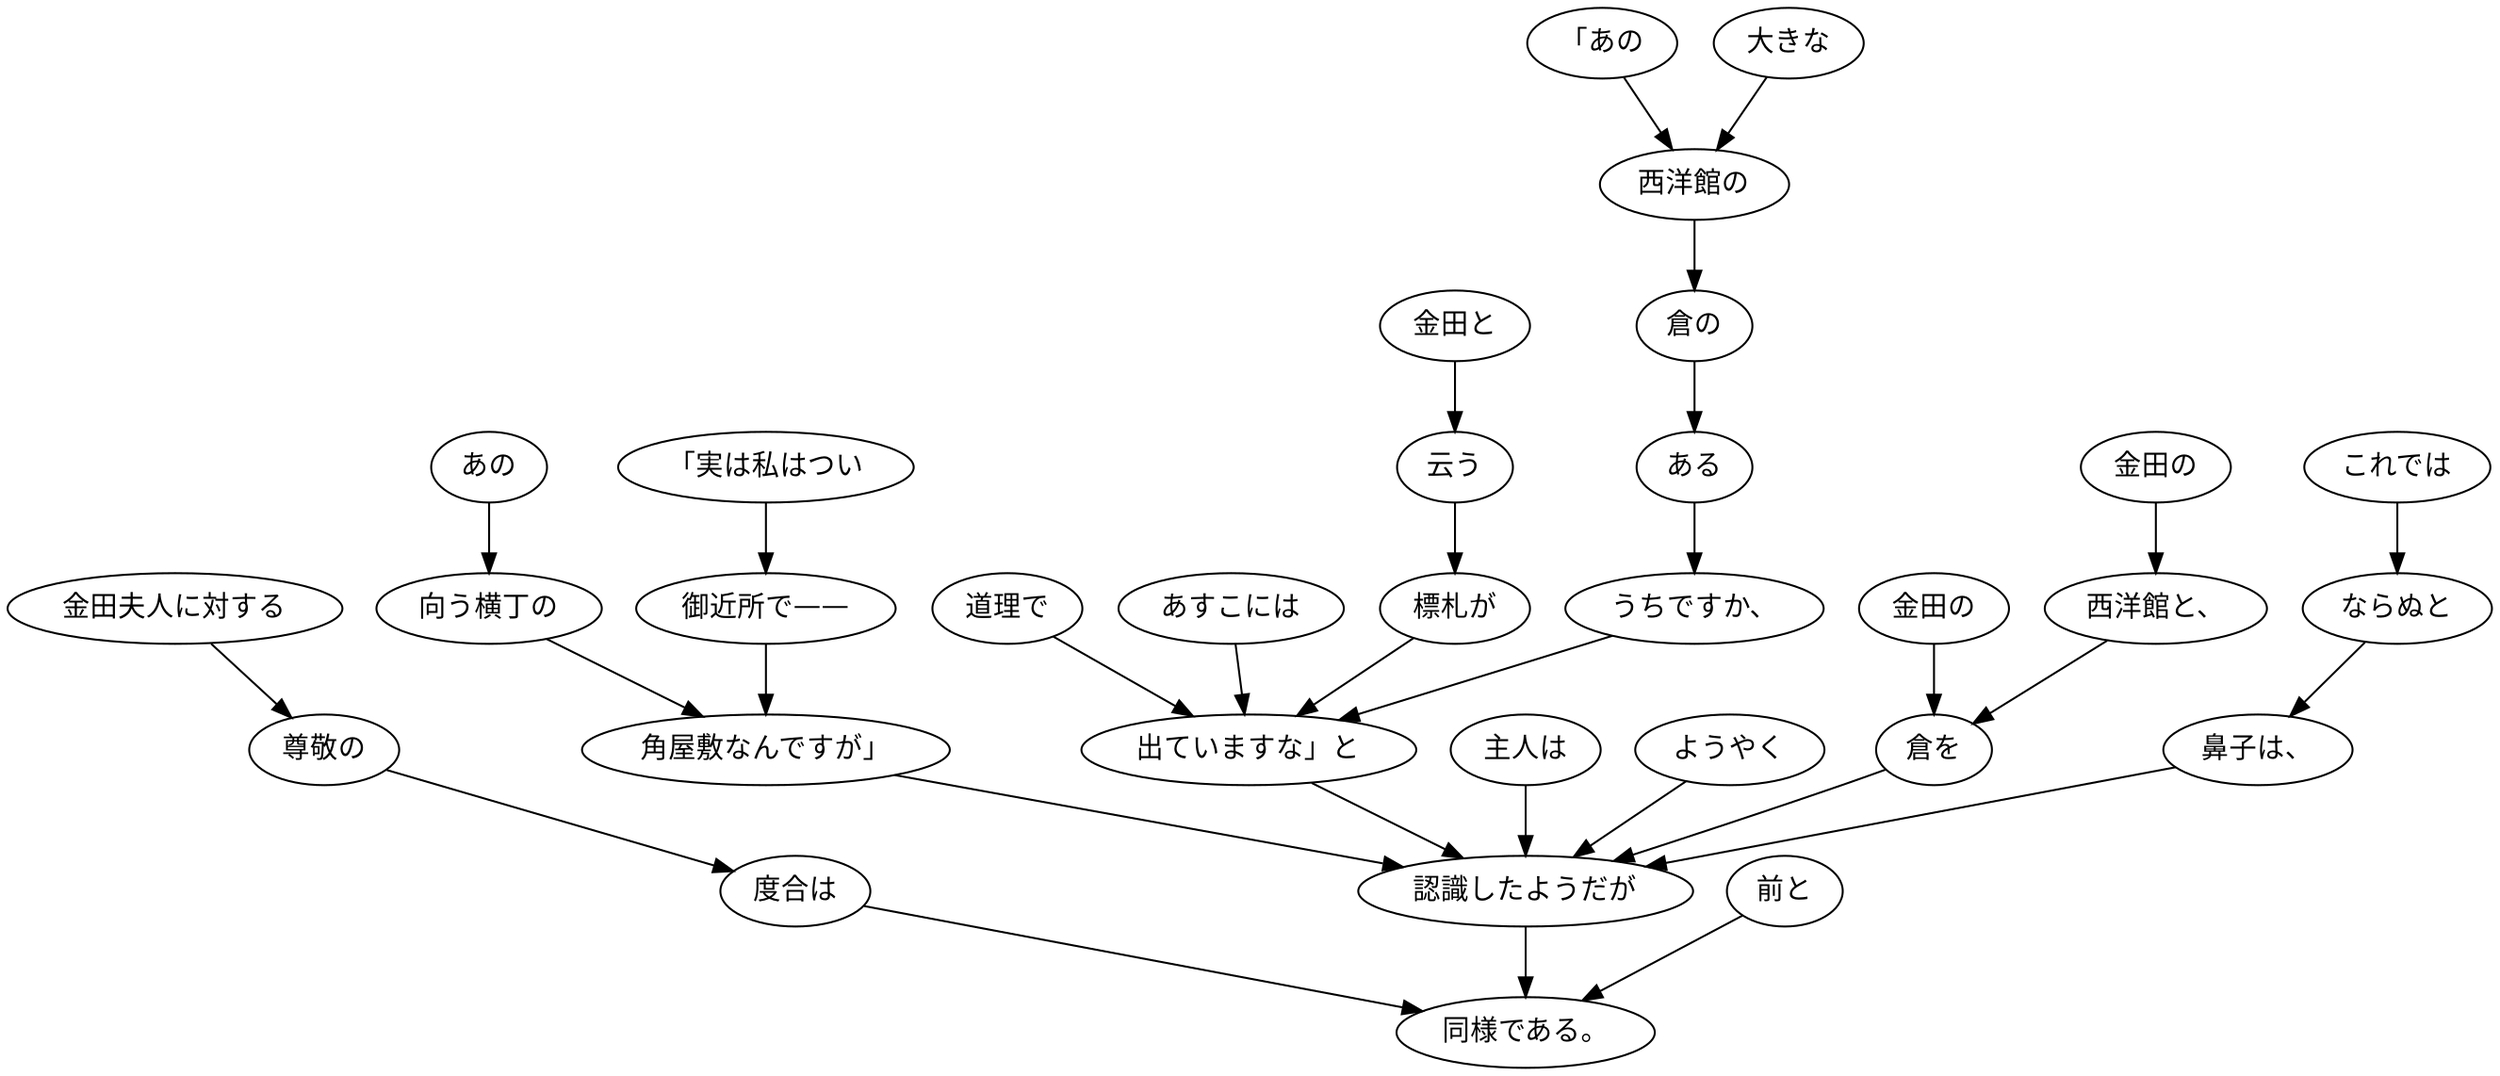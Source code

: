 digraph graph1591 {
	node0 [label="これでは"];
	node1 [label="ならぬと"];
	node2 [label="鼻子は、"];
	node3 [label="「実は私はつい"];
	node4 [label="御近所で——"];
	node5 [label="あの"];
	node6 [label="向う横丁の"];
	node7 [label="角屋敷なんですが」"];
	node8 [label="「あの"];
	node9 [label="大きな"];
	node10 [label="西洋館の"];
	node11 [label="倉の"];
	node12 [label="ある"];
	node13 [label="うちですか、"];
	node14 [label="道理で"];
	node15 [label="あすこには"];
	node16 [label="金田と"];
	node17 [label="云う"];
	node18 [label="標札が"];
	node19 [label="出ていますな」と"];
	node20 [label="主人は"];
	node21 [label="ようやく"];
	node22 [label="金田の"];
	node23 [label="西洋館と、"];
	node24 [label="金田の"];
	node25 [label="倉を"];
	node26 [label="認識したようだが"];
	node27 [label="金田夫人に対する"];
	node28 [label="尊敬の"];
	node29 [label="度合は"];
	node30 [label="前と"];
	node31 [label="同様である。"];
	node0 -> node1;
	node1 -> node2;
	node2 -> node26;
	node3 -> node4;
	node4 -> node7;
	node5 -> node6;
	node6 -> node7;
	node7 -> node26;
	node8 -> node10;
	node9 -> node10;
	node10 -> node11;
	node11 -> node12;
	node12 -> node13;
	node13 -> node19;
	node14 -> node19;
	node15 -> node19;
	node16 -> node17;
	node17 -> node18;
	node18 -> node19;
	node19 -> node26;
	node20 -> node26;
	node21 -> node26;
	node22 -> node23;
	node23 -> node25;
	node24 -> node25;
	node25 -> node26;
	node26 -> node31;
	node27 -> node28;
	node28 -> node29;
	node29 -> node31;
	node30 -> node31;
}
